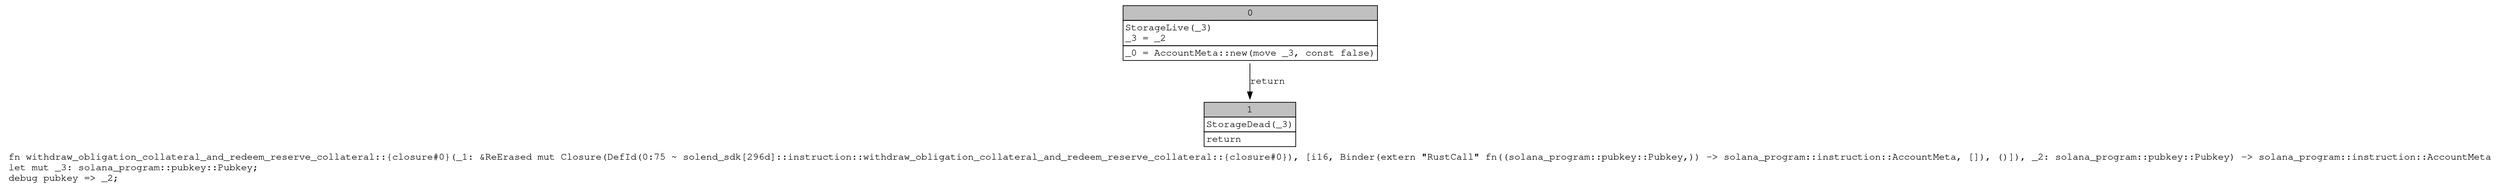 digraph Mir_0_75 {
    graph [fontname="Courier, monospace"];
    node [fontname="Courier, monospace"];
    edge [fontname="Courier, monospace"];
    label=<fn withdraw_obligation_collateral_and_redeem_reserve_collateral::{closure#0}(_1: &amp;ReErased mut Closure(DefId(0:75 ~ solend_sdk[296d]::instruction::withdraw_obligation_collateral_and_redeem_reserve_collateral::{closure#0}), [i16, Binder(extern &quot;RustCall&quot; fn((solana_program::pubkey::Pubkey,)) -&gt; solana_program::instruction::AccountMeta, []), ()]), _2: solana_program::pubkey::Pubkey) -&gt; solana_program::instruction::AccountMeta<br align="left"/>let mut _3: solana_program::pubkey::Pubkey;<br align="left"/>debug pubkey =&gt; _2;<br align="left"/>>;
    bb0__0_75 [shape="none", label=<<table border="0" cellborder="1" cellspacing="0"><tr><td bgcolor="gray" align="center" colspan="1">0</td></tr><tr><td align="left" balign="left">StorageLive(_3)<br/>_3 = _2<br/></td></tr><tr><td align="left">_0 = AccountMeta::new(move _3, const false)</td></tr></table>>];
    bb1__0_75 [shape="none", label=<<table border="0" cellborder="1" cellspacing="0"><tr><td bgcolor="gray" align="center" colspan="1">1</td></tr><tr><td align="left" balign="left">StorageDead(_3)<br/></td></tr><tr><td align="left">return</td></tr></table>>];
    bb0__0_75 -> bb1__0_75 [label="return"];
}
